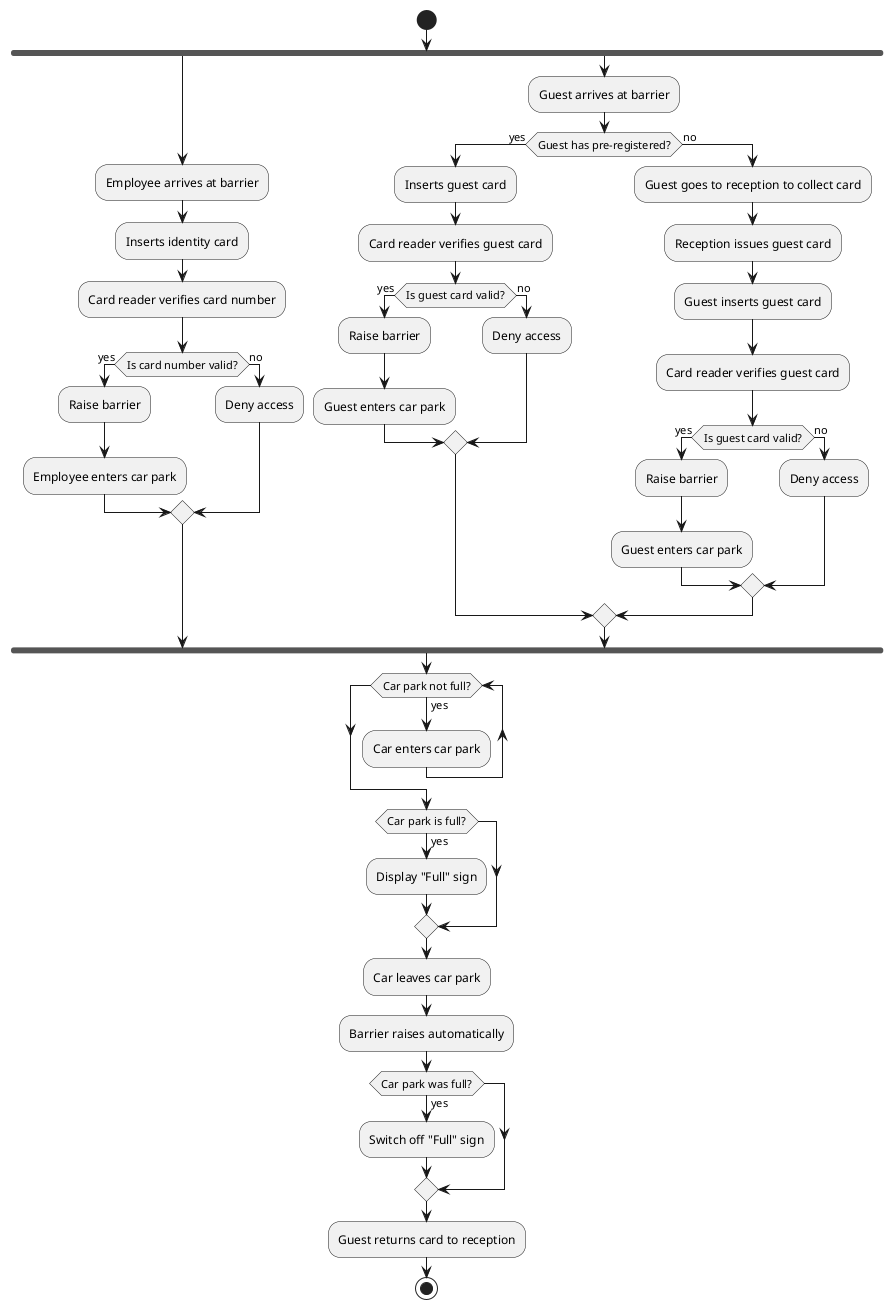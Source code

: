 @startuml
start

fork
    :Employee arrives at barrier;
    :Inserts identity card;
    :Card reader verifies card number;
    if (Is card number valid?) then (yes)
        :Raise barrier;
        :Employee enters car park;
    else (no)
        :Deny access;
    endif
fork again
    :Guest arrives at barrier;
    if (Guest has pre-registered?) then (yes)
        :Inserts guest card;
        :Card reader verifies guest card;
        if (Is guest card valid?) then (yes)
            :Raise barrier;
            :Guest enters car park;
        else (no)
            :Deny access;
        endif
    else (no)
        :Guest goes to reception to collect card;
        :Reception issues guest card;
        :Guest inserts guest card;
        :Card reader verifies guest card;
        if (Is guest card valid?) then (yes)
            :Raise barrier;
            :Guest enters car park;
        else (no)
            :Deny access;
        endif
    endif
end fork

while (Car park not full?) is (yes)
    :Car enters car park;
endwhile

if (Car park is full?) then (yes)
    :Display "Full" sign;
endif

:Car leaves car park;
:Barrier raises automatically;
if (Car park was full?) then (yes)
    :Switch off "Full" sign;
endif
:Guest returns card to reception;

stop
@enduml
